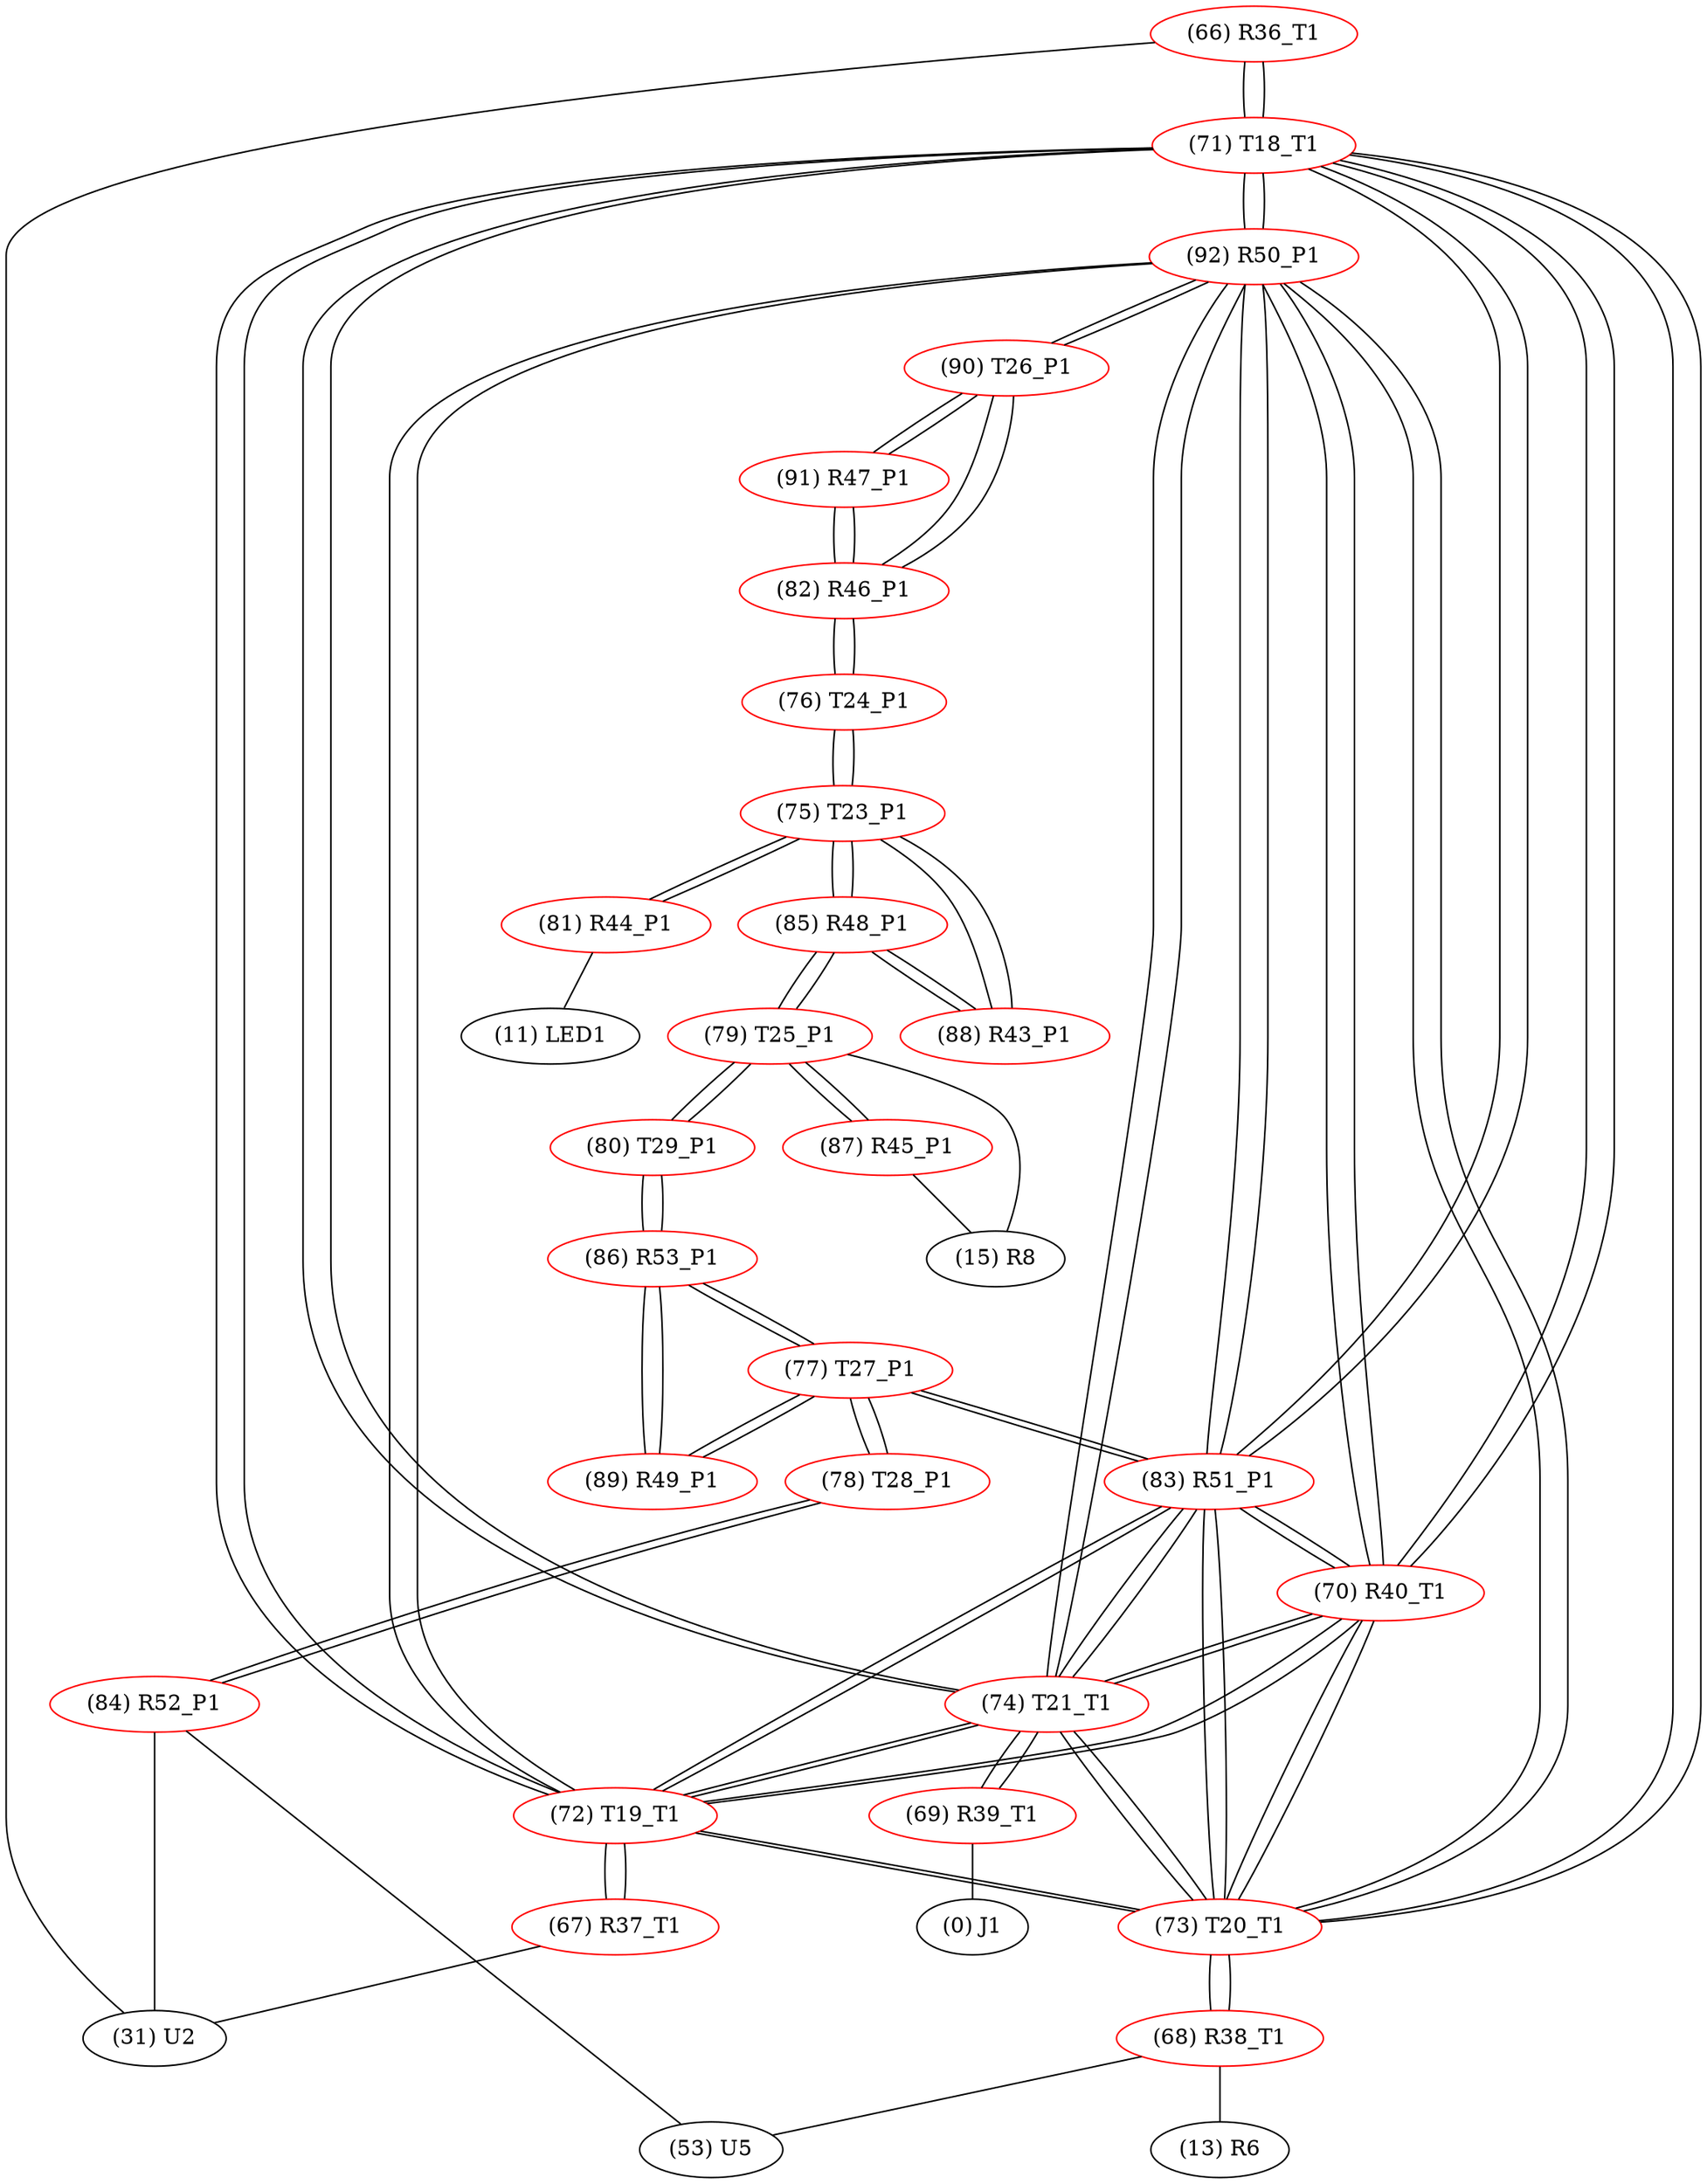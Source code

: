 graph {
	66 [label="(66) R36_T1" color=red]
	31 [label="(31) U2"]
	71 [label="(71) T18_T1"]
	67 [label="(67) R37_T1" color=red]
	31 [label="(31) U2"]
	72 [label="(72) T19_T1"]
	68 [label="(68) R38_T1" color=red]
	13 [label="(13) R6"]
	53 [label="(53) U5"]
	73 [label="(73) T20_T1"]
	69 [label="(69) R39_T1" color=red]
	0 [label="(0) J1"]
	74 [label="(74) T21_T1"]
	70 [label="(70) R40_T1" color=red]
	83 [label="(83) R51_P1"]
	92 [label="(92) R50_P1"]
	71 [label="(71) T18_T1"]
	74 [label="(74) T21_T1"]
	73 [label="(73) T20_T1"]
	72 [label="(72) T19_T1"]
	71 [label="(71) T18_T1" color=red]
	66 [label="(66) R36_T1"]
	83 [label="(83) R51_P1"]
	92 [label="(92) R50_P1"]
	74 [label="(74) T21_T1"]
	73 [label="(73) T20_T1"]
	72 [label="(72) T19_T1"]
	70 [label="(70) R40_T1"]
	72 [label="(72) T19_T1" color=red]
	67 [label="(67) R37_T1"]
	83 [label="(83) R51_P1"]
	92 [label="(92) R50_P1"]
	71 [label="(71) T18_T1"]
	74 [label="(74) T21_T1"]
	73 [label="(73) T20_T1"]
	70 [label="(70) R40_T1"]
	73 [label="(73) T20_T1" color=red]
	68 [label="(68) R38_T1"]
	83 [label="(83) R51_P1"]
	92 [label="(92) R50_P1"]
	71 [label="(71) T18_T1"]
	74 [label="(74) T21_T1"]
	72 [label="(72) T19_T1"]
	70 [label="(70) R40_T1"]
	74 [label="(74) T21_T1" color=red]
	69 [label="(69) R39_T1"]
	83 [label="(83) R51_P1"]
	92 [label="(92) R50_P1"]
	71 [label="(71) T18_T1"]
	73 [label="(73) T20_T1"]
	72 [label="(72) T19_T1"]
	70 [label="(70) R40_T1"]
	75 [label="(75) T23_P1" color=red]
	85 [label="(85) R48_P1"]
	88 [label="(88) R43_P1"]
	76 [label="(76) T24_P1"]
	81 [label="(81) R44_P1"]
	76 [label="(76) T24_P1" color=red]
	82 [label="(82) R46_P1"]
	75 [label="(75) T23_P1"]
	77 [label="(77) T27_P1" color=red]
	83 [label="(83) R51_P1"]
	78 [label="(78) T28_P1"]
	86 [label="(86) R53_P1"]
	89 [label="(89) R49_P1"]
	78 [label="(78) T28_P1" color=red]
	84 [label="(84) R52_P1"]
	77 [label="(77) T27_P1"]
	79 [label="(79) T25_P1" color=red]
	80 [label="(80) T29_P1"]
	85 [label="(85) R48_P1"]
	87 [label="(87) R45_P1"]
	15 [label="(15) R8"]
	80 [label="(80) T29_P1" color=red]
	79 [label="(79) T25_P1"]
	86 [label="(86) R53_P1"]
	81 [label="(81) R44_P1" color=red]
	11 [label="(11) LED1"]
	75 [label="(75) T23_P1"]
	82 [label="(82) R46_P1" color=red]
	90 [label="(90) T26_P1"]
	91 [label="(91) R47_P1"]
	76 [label="(76) T24_P1"]
	83 [label="(83) R51_P1" color=red]
	77 [label="(77) T27_P1"]
	92 [label="(92) R50_P1"]
	71 [label="(71) T18_T1"]
	74 [label="(74) T21_T1"]
	73 [label="(73) T20_T1"]
	72 [label="(72) T19_T1"]
	70 [label="(70) R40_T1"]
	84 [label="(84) R52_P1" color=red]
	53 [label="(53) U5"]
	31 [label="(31) U2"]
	78 [label="(78) T28_P1"]
	85 [label="(85) R48_P1" color=red]
	79 [label="(79) T25_P1"]
	75 [label="(75) T23_P1"]
	88 [label="(88) R43_P1"]
	86 [label="(86) R53_P1" color=red]
	80 [label="(80) T29_P1"]
	77 [label="(77) T27_P1"]
	89 [label="(89) R49_P1"]
	87 [label="(87) R45_P1" color=red]
	79 [label="(79) T25_P1"]
	15 [label="(15) R8"]
	88 [label="(88) R43_P1" color=red]
	85 [label="(85) R48_P1"]
	75 [label="(75) T23_P1"]
	89 [label="(89) R49_P1" color=red]
	77 [label="(77) T27_P1"]
	86 [label="(86) R53_P1"]
	90 [label="(90) T26_P1" color=red]
	92 [label="(92) R50_P1"]
	82 [label="(82) R46_P1"]
	91 [label="(91) R47_P1"]
	91 [label="(91) R47_P1" color=red]
	90 [label="(90) T26_P1"]
	82 [label="(82) R46_P1"]
	92 [label="(92) R50_P1" color=red]
	90 [label="(90) T26_P1"]
	83 [label="(83) R51_P1"]
	71 [label="(71) T18_T1"]
	74 [label="(74) T21_T1"]
	73 [label="(73) T20_T1"]
	72 [label="(72) T19_T1"]
	70 [label="(70) R40_T1"]
	66 -- 31
	66 -- 71
	67 -- 31
	67 -- 72
	68 -- 13
	68 -- 53
	68 -- 73
	69 -- 0
	69 -- 74
	70 -- 83
	70 -- 92
	70 -- 71
	70 -- 74
	70 -- 73
	70 -- 72
	71 -- 66
	71 -- 83
	71 -- 92
	71 -- 74
	71 -- 73
	71 -- 72
	71 -- 70
	72 -- 67
	72 -- 83
	72 -- 92
	72 -- 71
	72 -- 74
	72 -- 73
	72 -- 70
	73 -- 68
	73 -- 83
	73 -- 92
	73 -- 71
	73 -- 74
	73 -- 72
	73 -- 70
	74 -- 69
	74 -- 83
	74 -- 92
	74 -- 71
	74 -- 73
	74 -- 72
	74 -- 70
	75 -- 85
	75 -- 88
	75 -- 76
	75 -- 81
	76 -- 82
	76 -- 75
	77 -- 83
	77 -- 78
	77 -- 86
	77 -- 89
	78 -- 84
	78 -- 77
	79 -- 80
	79 -- 85
	79 -- 87
	79 -- 15
	80 -- 79
	80 -- 86
	81 -- 11
	81 -- 75
	82 -- 90
	82 -- 91
	82 -- 76
	83 -- 77
	83 -- 92
	83 -- 71
	83 -- 74
	83 -- 73
	83 -- 72
	83 -- 70
	84 -- 53
	84 -- 31
	84 -- 78
	85 -- 79
	85 -- 75
	85 -- 88
	86 -- 80
	86 -- 77
	86 -- 89
	87 -- 79
	87 -- 15
	88 -- 85
	88 -- 75
	89 -- 77
	89 -- 86
	90 -- 92
	90 -- 82
	90 -- 91
	91 -- 90
	91 -- 82
	92 -- 90
	92 -- 83
	92 -- 71
	92 -- 74
	92 -- 73
	92 -- 72
	92 -- 70
}